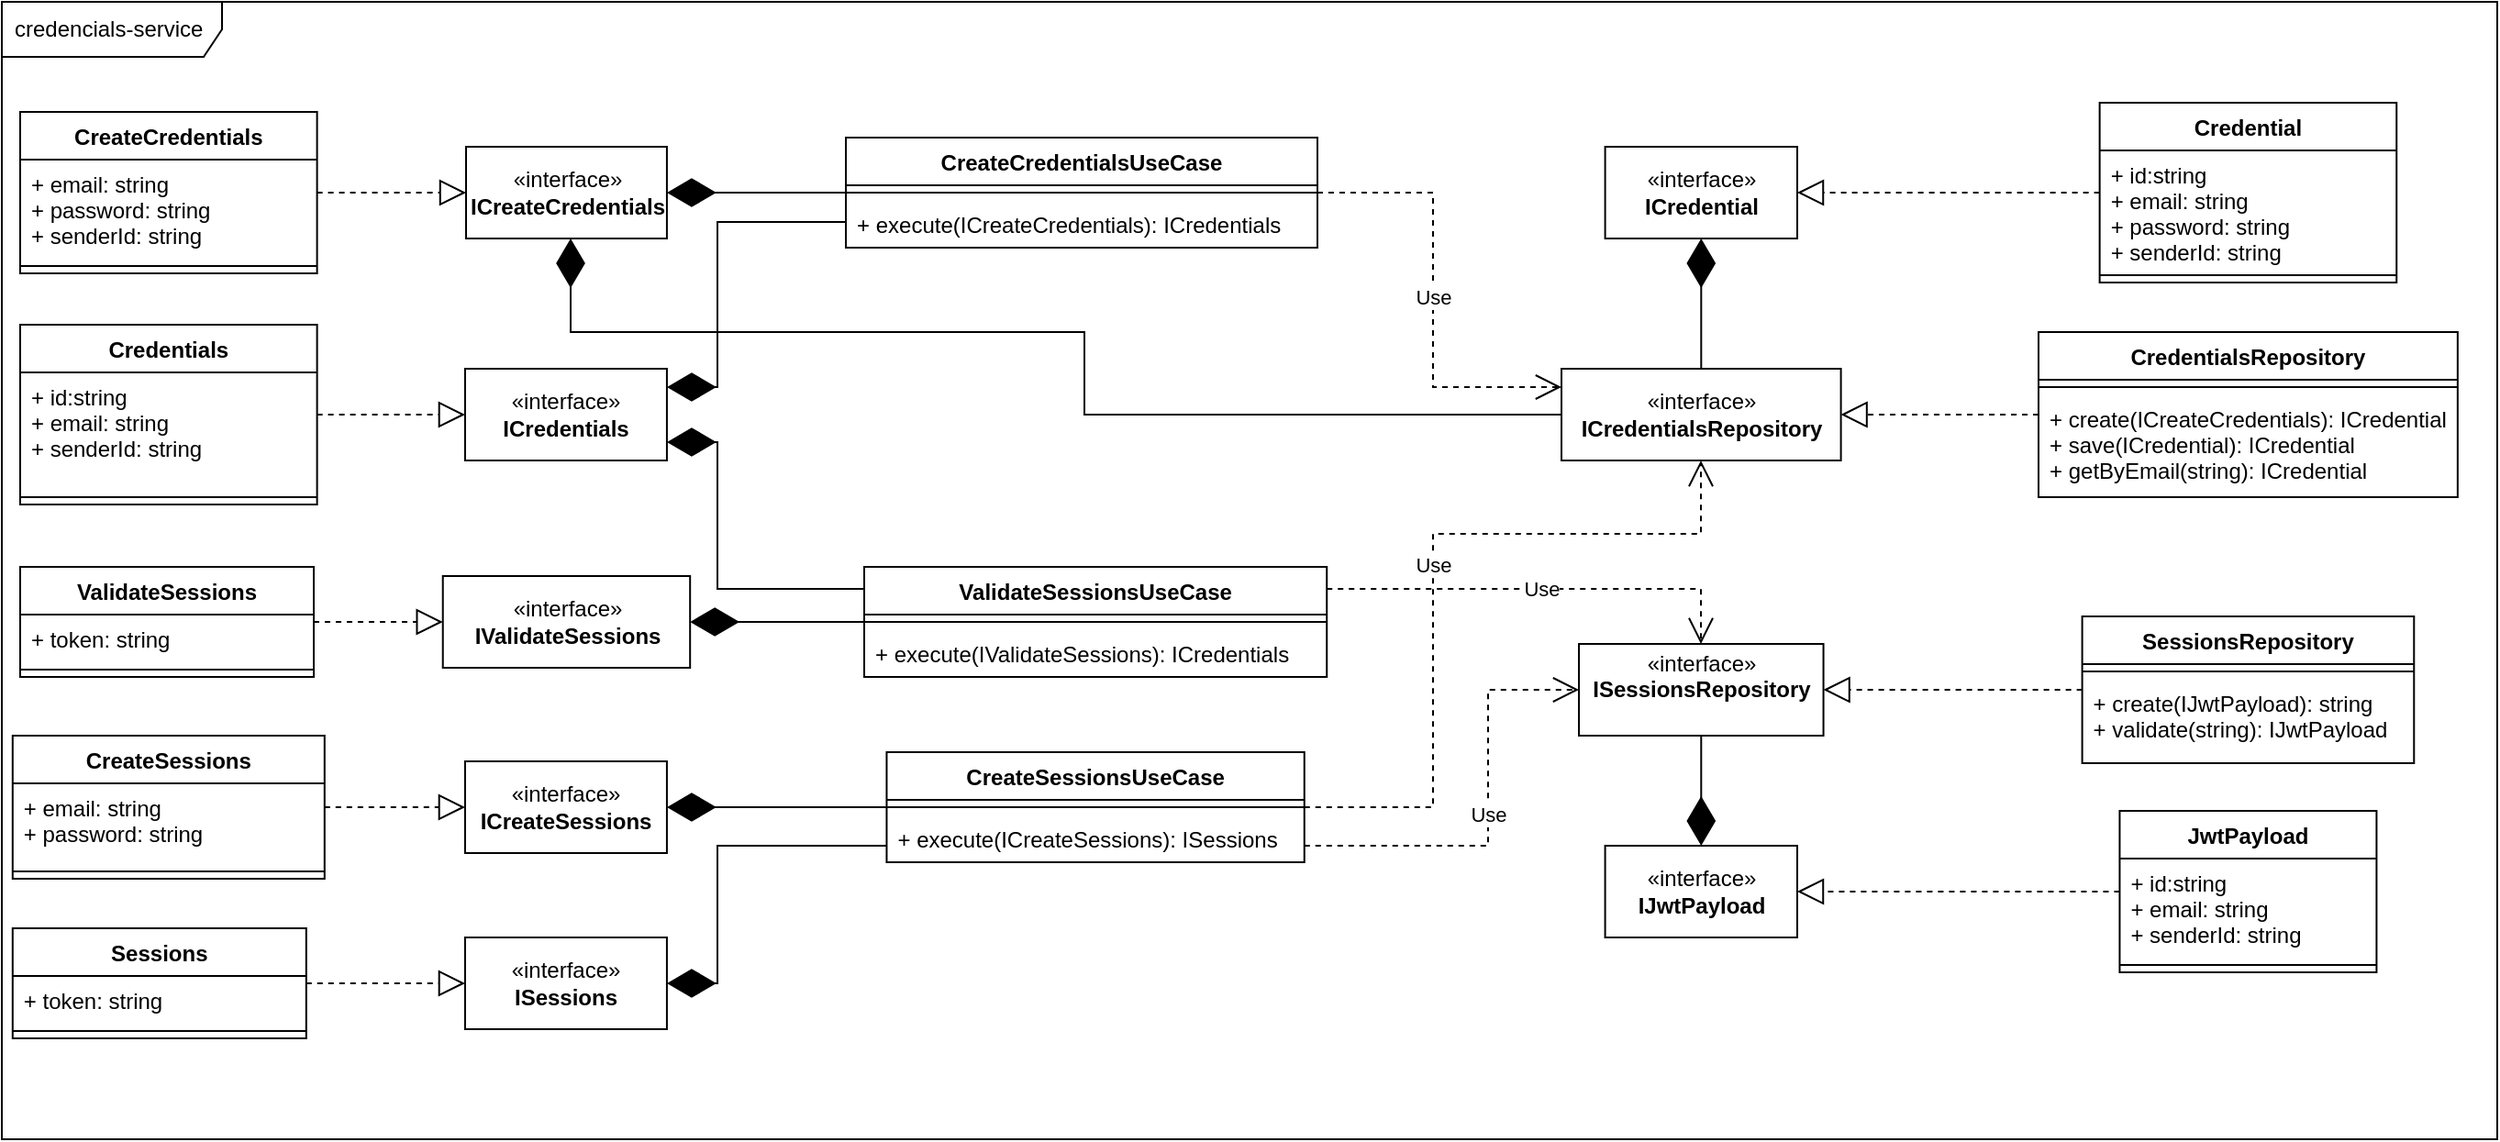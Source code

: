 <mxfile version="20.2.8" type="device"><diagram id="4tBXAEuSmj-bPL5jX2Vv" name="Página-1"><mxGraphModel dx="4307" dy="4277" grid="1" gridSize="10" guides="1" tooltips="1" connect="1" arrows="1" fold="1" page="1" pageScale="1" pageWidth="827" pageHeight="1169" math="0" shadow="0"><root><mxCell id="0"/><mxCell id="1" parent="0"/><mxCell id="bf96IGD40PCTuPu8E9r4-72" value="credencials-service" style="shape=umlFrame;whiteSpace=wrap;html=1;width=120;height=30;boundedLbl=1;verticalAlign=middle;align=left;spacingLeft=5;" parent="1" vertex="1"><mxGeometry x="-2430" y="-3230" width="1360" height="620" as="geometry"/></mxCell><mxCell id="bf96IGD40PCTuPu8E9r4-73" value="«interface»&lt;br&gt;&lt;b&gt;ICreateCredentials&lt;/b&gt;" style="html=1;" parent="1" vertex="1"><mxGeometry x="-2177" y="-3151" width="109.46" height="50" as="geometry"/></mxCell><mxCell id="bf96IGD40PCTuPu8E9r4-74" value="CreateCredentials" style="swimlane;fontStyle=1;align=center;verticalAlign=top;childLayout=stackLayout;horizontal=1;startSize=26;horizontalStack=0;resizeParent=1;resizeParentMax=0;resizeLast=0;collapsible=1;marginBottom=0;" parent="1" vertex="1"><mxGeometry x="-2420.005" y="-3170" width="161.807" height="88" as="geometry"/></mxCell><mxCell id="bf96IGD40PCTuPu8E9r4-75" value="+ email: string&#10;+ password: string&#10;+ senderId: string" style="text;strokeColor=none;fillColor=none;align=left;verticalAlign=top;spacingLeft=4;spacingRight=4;overflow=hidden;rotatable=0;points=[[0,0.5],[1,0.5]];portConstraint=eastwest;" parent="bf96IGD40PCTuPu8E9r4-74" vertex="1"><mxGeometry y="26" width="161.807" height="54" as="geometry"/></mxCell><mxCell id="bf96IGD40PCTuPu8E9r4-76" value="" style="line;strokeWidth=1;fillColor=none;align=left;verticalAlign=middle;spacingTop=-1;spacingLeft=3;spacingRight=3;rotatable=0;labelPosition=right;points=[];portConstraint=eastwest;" parent="bf96IGD40PCTuPu8E9r4-74" vertex="1"><mxGeometry y="80" width="161.807" height="8" as="geometry"/></mxCell><mxCell id="bf96IGD40PCTuPu8E9r4-77" value="" style="endArrow=block;dashed=1;endFill=0;endSize=12;html=1;rounded=0;edgeStyle=orthogonalEdgeStyle;" parent="1" source="bf96IGD40PCTuPu8E9r4-74" target="bf96IGD40PCTuPu8E9r4-73" edge="1"><mxGeometry width="160" relative="1" as="geometry"><mxPoint x="-2310" y="-3010" as="sourcePoint"/><mxPoint x="-2150" y="-3010" as="targetPoint"/></mxGeometry></mxCell><mxCell id="bf96IGD40PCTuPu8E9r4-146" value="CreateCredentialsUseCase" style="swimlane;fontStyle=1;align=center;verticalAlign=top;childLayout=stackLayout;horizontal=1;startSize=26;horizontalStack=0;resizeParent=1;resizeParentMax=0;resizeLast=0;collapsible=1;marginBottom=0;" parent="1" vertex="1"><mxGeometry x="-1970" y="-3156" width="257" height="60" as="geometry"/></mxCell><mxCell id="bf96IGD40PCTuPu8E9r4-147" value="" style="line;strokeWidth=1;fillColor=none;align=left;verticalAlign=middle;spacingTop=-1;spacingLeft=3;spacingRight=3;rotatable=0;labelPosition=right;points=[];portConstraint=eastwest;" parent="bf96IGD40PCTuPu8E9r4-146" vertex="1"><mxGeometry y="26" width="257" height="8" as="geometry"/></mxCell><mxCell id="bf96IGD40PCTuPu8E9r4-148" value="+ execute(ICreateCredentials): ICredentials" style="text;strokeColor=none;fillColor=none;align=left;verticalAlign=top;spacingLeft=4;spacingRight=4;overflow=hidden;rotatable=0;points=[[0,0.5],[1,0.5]];portConstraint=eastwest;" parent="bf96IGD40PCTuPu8E9r4-146" vertex="1"><mxGeometry y="34" width="257" height="26" as="geometry"/></mxCell><mxCell id="bf96IGD40PCTuPu8E9r4-149" value="" style="endArrow=diamondThin;endFill=1;endSize=24;html=1;rounded=0;edgeStyle=orthogonalEdgeStyle;" parent="1" source="bf96IGD40PCTuPu8E9r4-146" target="bf96IGD40PCTuPu8E9r4-73" edge="1"><mxGeometry width="160" relative="1" as="geometry"><mxPoint x="-2030" y="-2950" as="sourcePoint"/><mxPoint x="-1870" y="-2950" as="targetPoint"/></mxGeometry></mxCell><mxCell id="bf96IGD40PCTuPu8E9r4-150" value="«interface»&lt;br&gt;&lt;b&gt;ICredentials&lt;br&gt;&lt;/b&gt;" style="html=1;" parent="1" vertex="1"><mxGeometry x="-2177.54" y="-3030" width="110" height="50" as="geometry"/></mxCell><mxCell id="bf96IGD40PCTuPu8E9r4-151" value="Credentials" style="swimlane;fontStyle=1;align=center;verticalAlign=top;childLayout=stackLayout;horizontal=1;startSize=26;horizontalStack=0;resizeParent=1;resizeParentMax=0;resizeLast=0;collapsible=1;marginBottom=0;" parent="1" vertex="1"><mxGeometry x="-2420.003" y="-3054" width="161.807" height="98" as="geometry"/></mxCell><mxCell id="bf96IGD40PCTuPu8E9r4-152" value="+ id:string&#10;+ email: string&#10;+ senderId: string" style="text;strokeColor=none;fillColor=none;align=left;verticalAlign=top;spacingLeft=4;spacingRight=4;overflow=hidden;rotatable=0;points=[[0,0.5],[1,0.5]];portConstraint=eastwest;" parent="bf96IGD40PCTuPu8E9r4-151" vertex="1"><mxGeometry y="26" width="161.807" height="64" as="geometry"/></mxCell><mxCell id="bf96IGD40PCTuPu8E9r4-153" value="" style="line;strokeWidth=1;fillColor=none;align=left;verticalAlign=middle;spacingTop=-1;spacingLeft=3;spacingRight=3;rotatable=0;labelPosition=right;points=[];portConstraint=eastwest;" parent="bf96IGD40PCTuPu8E9r4-151" vertex="1"><mxGeometry y="90" width="161.807" height="8" as="geometry"/></mxCell><mxCell id="bf96IGD40PCTuPu8E9r4-154" value="" style="endArrow=block;dashed=1;endFill=0;endSize=12;html=1;rounded=0;edgeStyle=orthogonalEdgeStyle;" parent="1" source="bf96IGD40PCTuPu8E9r4-151" target="bf96IGD40PCTuPu8E9r4-150" edge="1"><mxGeometry width="160" relative="1" as="geometry"><mxPoint x="-2220" y="-2850" as="sourcePoint"/><mxPoint x="-2060" y="-2850" as="targetPoint"/></mxGeometry></mxCell><mxCell id="bf96IGD40PCTuPu8E9r4-155" value="" style="endArrow=diamondThin;endFill=1;endSize=24;html=1;rounded=0;edgeStyle=orthogonalEdgeStyle;" parent="1" source="bf96IGD40PCTuPu8E9r4-146" target="bf96IGD40PCTuPu8E9r4-150" edge="1"><mxGeometry width="160" relative="1" as="geometry"><mxPoint x="-2020" y="-3000" as="sourcePoint"/><mxPoint x="-1860" y="-3000" as="targetPoint"/><Array as="points"><mxPoint x="-2040" y="-3110"/><mxPoint x="-2040" y="-3020"/></Array></mxGeometry></mxCell><mxCell id="bf96IGD40PCTuPu8E9r4-156" value="«interface»&lt;br&gt;&lt;b&gt;ICredentialsRepository&lt;br&gt;&lt;/b&gt;" style="html=1;" parent="1" vertex="1"><mxGeometry x="-1579.996" y="-3030" width="152.289" height="50" as="geometry"/></mxCell><mxCell id="bf96IGD40PCTuPu8E9r4-157" value="Use" style="endArrow=open;endSize=12;dashed=1;html=1;rounded=0;edgeStyle=orthogonalEdgeStyle;" parent="1" source="bf96IGD40PCTuPu8E9r4-146" target="bf96IGD40PCTuPu8E9r4-156" edge="1"><mxGeometry width="160" relative="1" as="geometry"><mxPoint x="-1760" y="-3000" as="sourcePoint"/><mxPoint x="-1600" y="-3000" as="targetPoint"/><Array as="points"><mxPoint x="-1650" y="-3126"/><mxPoint x="-1650" y="-3020"/></Array></mxGeometry></mxCell><mxCell id="bf96IGD40PCTuPu8E9r4-158" value="CredentialsRepository" style="swimlane;fontStyle=1;align=center;verticalAlign=top;childLayout=stackLayout;horizontal=1;startSize=26;horizontalStack=0;resizeParent=1;resizeParentMax=0;resizeLast=0;collapsible=1;marginBottom=0;" parent="1" vertex="1"><mxGeometry x="-1319.998" y="-3050" width="228.434" height="90" as="geometry"/></mxCell><mxCell id="bf96IGD40PCTuPu8E9r4-159" value="" style="line;strokeWidth=1;fillColor=none;align=left;verticalAlign=middle;spacingTop=-1;spacingLeft=3;spacingRight=3;rotatable=0;labelPosition=right;points=[];portConstraint=eastwest;" parent="bf96IGD40PCTuPu8E9r4-158" vertex="1"><mxGeometry y="26" width="228.434" height="8" as="geometry"/></mxCell><mxCell id="bf96IGD40PCTuPu8E9r4-160" value="+ create(ICreateCredentials): ICredential&#10;+ save(ICredential): ICredential&#10;+ getByEmail(string): ICredential" style="text;strokeColor=none;fillColor=none;align=left;verticalAlign=top;spacingLeft=4;spacingRight=4;overflow=hidden;rotatable=0;points=[[0,0.5],[1,0.5]];portConstraint=eastwest;" parent="bf96IGD40PCTuPu8E9r4-158" vertex="1"><mxGeometry y="34" width="228.434" height="56" as="geometry"/></mxCell><mxCell id="bf96IGD40PCTuPu8E9r4-162" value="" style="endArrow=block;dashed=1;endFill=0;endSize=12;html=1;rounded=0;edgeStyle=orthogonalEdgeStyle;" parent="1" source="bf96IGD40PCTuPu8E9r4-158" target="bf96IGD40PCTuPu8E9r4-156" edge="1"><mxGeometry width="160" relative="1" as="geometry"><mxPoint x="-1460" y="-2900" as="sourcePoint"/><mxPoint x="-1300" y="-2900" as="targetPoint"/></mxGeometry></mxCell><mxCell id="bf96IGD40PCTuPu8E9r4-231" value="«interface»&lt;br&gt;&lt;b&gt;ICredential&lt;br&gt;&lt;/b&gt;" style="html=1;" parent="1" vertex="1"><mxGeometry x="-1556.199" y="-3151" width="104.699" height="50" as="geometry"/></mxCell><mxCell id="bf96IGD40PCTuPu8E9r4-232" value="" style="endArrow=diamondThin;endFill=1;endSize=24;html=1;rounded=0;edgeStyle=orthogonalEdgeStyle;" parent="1" source="bf96IGD40PCTuPu8E9r4-156" target="bf96IGD40PCTuPu8E9r4-231" edge="1"><mxGeometry width="160" relative="1" as="geometry"><mxPoint x="-1550" y="-2880" as="sourcePoint"/><mxPoint x="-1390" y="-2880" as="targetPoint"/></mxGeometry></mxCell><mxCell id="bf96IGD40PCTuPu8E9r4-233" value="Credential" style="swimlane;fontStyle=1;align=center;verticalAlign=top;childLayout=stackLayout;horizontal=1;startSize=26;horizontalStack=0;resizeParent=1;resizeParentMax=0;resizeLast=0;collapsible=1;marginBottom=0;" parent="1" vertex="1"><mxGeometry x="-1286.683" y="-3175" width="161.807" height="98" as="geometry"/></mxCell><mxCell id="bf96IGD40PCTuPu8E9r4-234" value="+ id:string&#10;+ email: string&#10;+ password: string&#10;+ senderId: string" style="text;strokeColor=none;fillColor=none;align=left;verticalAlign=top;spacingLeft=4;spacingRight=4;overflow=hidden;rotatable=0;points=[[0,0.5],[1,0.5]];portConstraint=eastwest;" parent="bf96IGD40PCTuPu8E9r4-233" vertex="1"><mxGeometry y="26" width="161.807" height="64" as="geometry"/></mxCell><mxCell id="bf96IGD40PCTuPu8E9r4-235" value="" style="line;strokeWidth=1;fillColor=none;align=left;verticalAlign=middle;spacingTop=-1;spacingLeft=3;spacingRight=3;rotatable=0;labelPosition=right;points=[];portConstraint=eastwest;" parent="bf96IGD40PCTuPu8E9r4-233" vertex="1"><mxGeometry y="90" width="161.807" height="8" as="geometry"/></mxCell><mxCell id="bf96IGD40PCTuPu8E9r4-236" value="" style="endArrow=block;dashed=1;endFill=0;endSize=12;html=1;rounded=0;edgeStyle=orthogonalEdgeStyle;" parent="1" source="bf96IGD40PCTuPu8E9r4-233" target="bf96IGD40PCTuPu8E9r4-231" edge="1"><mxGeometry width="160" relative="1" as="geometry"><mxPoint x="-1410" y="-2860" as="sourcePoint"/><mxPoint x="-1250" y="-2860" as="targetPoint"/></mxGeometry></mxCell><mxCell id="bf96IGD40PCTuPu8E9r4-237" value="«interface»&lt;br&gt;&lt;b&gt;IValidateSessions&lt;/b&gt;" style="html=1;fontFamily=Helvetica;fontSize=12;fontColor=default;startSize=26;strokeColor=default;fillColor=default;" parent="1" vertex="1"><mxGeometry x="-2189.64" y="-2917" width="134.73" height="50" as="geometry"/></mxCell><mxCell id="bf96IGD40PCTuPu8E9r4-238" value="ValidateSessions" style="swimlane;fontStyle=1;align=center;verticalAlign=top;childLayout=stackLayout;horizontal=1;startSize=26;horizontalStack=0;resizeParent=1;resizeParentMax=0;resizeLast=0;collapsible=1;marginBottom=0;fontFamily=Helvetica;fontSize=12;fontColor=default;strokeColor=default;fillColor=default;" parent="1" vertex="1"><mxGeometry x="-2420" y="-2922" width="160" height="60" as="geometry"/></mxCell><mxCell id="bf96IGD40PCTuPu8E9r4-239" value="+ token: string" style="text;strokeColor=none;fillColor=none;align=left;verticalAlign=top;spacingLeft=4;spacingRight=4;overflow=hidden;rotatable=0;points=[[0,0.5],[1,0.5]];portConstraint=eastwest;fontFamily=Helvetica;fontSize=12;fontColor=default;startSize=26;" parent="bf96IGD40PCTuPu8E9r4-238" vertex="1"><mxGeometry y="26" width="160" height="26" as="geometry"/></mxCell><mxCell id="bf96IGD40PCTuPu8E9r4-240" value="" style="line;strokeWidth=1;fillColor=none;align=left;verticalAlign=middle;spacingTop=-1;spacingLeft=3;spacingRight=3;rotatable=0;labelPosition=right;points=[];portConstraint=eastwest;fontFamily=Helvetica;fontSize=12;fontColor=default;startSize=26;" parent="bf96IGD40PCTuPu8E9r4-238" vertex="1"><mxGeometry y="52" width="160" height="8" as="geometry"/></mxCell><mxCell id="bf96IGD40PCTuPu8E9r4-241" value="" style="endArrow=block;dashed=1;endFill=0;endSize=12;html=1;rounded=0;" parent="1" source="bf96IGD40PCTuPu8E9r4-238" target="bf96IGD40PCTuPu8E9r4-237" edge="1"><mxGeometry width="160" relative="1" as="geometry"><mxPoint x="-2260" y="-2780" as="sourcePoint"/><mxPoint x="-2100" y="-2780" as="targetPoint"/></mxGeometry></mxCell><mxCell id="bf96IGD40PCTuPu8E9r4-242" value="ValidateSessionsUseCase" style="swimlane;fontStyle=1;align=center;verticalAlign=top;childLayout=stackLayout;horizontal=1;startSize=26;horizontalStack=0;resizeParent=1;resizeParentMax=0;resizeLast=0;collapsible=1;marginBottom=0;fontFamily=Helvetica;fontSize=12;fontColor=default;strokeColor=default;fillColor=default;" parent="1" vertex="1"><mxGeometry x="-1960" y="-2922" width="252.12" height="60" as="geometry"/></mxCell><mxCell id="bf96IGD40PCTuPu8E9r4-243" value="" style="line;strokeWidth=1;fillColor=none;align=left;verticalAlign=middle;spacingTop=-1;spacingLeft=3;spacingRight=3;rotatable=0;labelPosition=right;points=[];portConstraint=eastwest;fontFamily=Helvetica;fontSize=12;fontColor=default;startSize=26;" parent="bf96IGD40PCTuPu8E9r4-242" vertex="1"><mxGeometry y="26" width="252.12" height="8" as="geometry"/></mxCell><mxCell id="bf96IGD40PCTuPu8E9r4-244" value="+ execute(IValidateSessions): ICredentials" style="text;strokeColor=none;fillColor=none;align=left;verticalAlign=top;spacingLeft=4;spacingRight=4;overflow=hidden;rotatable=0;points=[[0,0.5],[1,0.5]];portConstraint=eastwest;fontFamily=Helvetica;fontSize=12;fontColor=default;startSize=26;" parent="bf96IGD40PCTuPu8E9r4-242" vertex="1"><mxGeometry y="34" width="252.12" height="26" as="geometry"/></mxCell><mxCell id="bf96IGD40PCTuPu8E9r4-245" value="" style="endArrow=diamondThin;endFill=1;endSize=24;html=1;rounded=0;edgeStyle=orthogonalEdgeStyle;" parent="1" source="bf96IGD40PCTuPu8E9r4-242" target="bf96IGD40PCTuPu8E9r4-237" edge="1"><mxGeometry width="160" relative="1" as="geometry"><mxPoint x="-2130" y="-2780" as="sourcePoint"/><mxPoint x="-1970" y="-2780" as="targetPoint"/></mxGeometry></mxCell><mxCell id="bf96IGD40PCTuPu8E9r4-246" value="«interface»&lt;br&gt;&lt;b&gt;ICreateSessions&lt;/b&gt;" style="html=1;fontFamily=Helvetica;fontSize=12;fontColor=default;startSize=26;strokeColor=default;fillColor=default;" parent="1" vertex="1"><mxGeometry x="-2177.54" y="-2816" width="110" height="50" as="geometry"/></mxCell><mxCell id="bf96IGD40PCTuPu8E9r4-247" value="CreateSessions" style="swimlane;fontStyle=1;align=center;verticalAlign=top;childLayout=stackLayout;horizontal=1;startSize=26;horizontalStack=0;resizeParent=1;resizeParentMax=0;resizeLast=0;collapsible=1;marginBottom=0;fontFamily=Helvetica;fontSize=12;fontColor=default;strokeColor=default;fillColor=default;" parent="1" vertex="1"><mxGeometry x="-2424.1" y="-2830" width="170" height="78" as="geometry"/></mxCell><mxCell id="bf96IGD40PCTuPu8E9r4-248" value="+ email: string&#10;+ password: string" style="text;strokeColor=none;fillColor=none;align=left;verticalAlign=top;spacingLeft=4;spacingRight=4;overflow=hidden;rotatable=0;points=[[0,0.5],[1,0.5]];portConstraint=eastwest;fontFamily=Helvetica;fontSize=12;fontColor=default;startSize=26;" parent="bf96IGD40PCTuPu8E9r4-247" vertex="1"><mxGeometry y="26" width="170" height="44" as="geometry"/></mxCell><mxCell id="bf96IGD40PCTuPu8E9r4-249" value="" style="line;strokeWidth=1;fillColor=none;align=left;verticalAlign=middle;spacingTop=-1;spacingLeft=3;spacingRight=3;rotatable=0;labelPosition=right;points=[];portConstraint=eastwest;fontFamily=Helvetica;fontSize=12;fontColor=default;startSize=26;" parent="bf96IGD40PCTuPu8E9r4-247" vertex="1"><mxGeometry y="70" width="170" height="8" as="geometry"/></mxCell><mxCell id="bf96IGD40PCTuPu8E9r4-250" value="" style="endArrow=diamondThin;endFill=1;endSize=24;html=1;rounded=0;edgeStyle=orthogonalEdgeStyle;" parent="1" source="bf96IGD40PCTuPu8E9r4-242" target="bf96IGD40PCTuPu8E9r4-150" edge="1"><mxGeometry width="160" relative="1" as="geometry"><mxPoint x="-2040" y="-2940" as="sourcePoint"/><mxPoint x="-1880" y="-2940" as="targetPoint"/><Array as="points"><mxPoint x="-2040" y="-2910"/><mxPoint x="-2040" y="-2990"/></Array></mxGeometry></mxCell><mxCell id="bf96IGD40PCTuPu8E9r4-251" value="" style="endArrow=block;dashed=1;endFill=0;endSize=12;html=1;rounded=0;edgeStyle=orthogonalEdgeStyle;" parent="1" source="bf96IGD40PCTuPu8E9r4-247" target="bf96IGD40PCTuPu8E9r4-246" edge="1"><mxGeometry width="160" relative="1" as="geometry"><mxPoint x="-2200" y="-2690" as="sourcePoint"/><mxPoint x="-2040" y="-2690" as="targetPoint"/></mxGeometry></mxCell><mxCell id="bf96IGD40PCTuPu8E9r4-252" value="CreateSessionsUseCase" style="swimlane;fontStyle=1;align=center;verticalAlign=top;childLayout=stackLayout;horizontal=1;startSize=26;horizontalStack=0;resizeParent=1;resizeParentMax=0;resizeLast=0;collapsible=1;marginBottom=0;" parent="1" vertex="1"><mxGeometry x="-1947.77" y="-2821" width="227.65" height="60" as="geometry"/></mxCell><mxCell id="bf96IGD40PCTuPu8E9r4-253" value="" style="line;strokeWidth=1;fillColor=none;align=left;verticalAlign=middle;spacingTop=-1;spacingLeft=3;spacingRight=3;rotatable=0;labelPosition=right;points=[];portConstraint=eastwest;" parent="bf96IGD40PCTuPu8E9r4-252" vertex="1"><mxGeometry y="26" width="227.65" height="8" as="geometry"/></mxCell><mxCell id="bf96IGD40PCTuPu8E9r4-254" value="+ execute(ICreateSessions): ISessions" style="text;strokeColor=none;fillColor=none;align=left;verticalAlign=top;spacingLeft=4;spacingRight=4;overflow=hidden;rotatable=0;points=[[0,0.5],[1,0.5]];portConstraint=eastwest;" parent="bf96IGD40PCTuPu8E9r4-252" vertex="1"><mxGeometry y="34" width="227.65" height="26" as="geometry"/></mxCell><mxCell id="bf96IGD40PCTuPu8E9r4-257" value="" style="endArrow=diamondThin;endFill=1;endSize=24;html=1;rounded=0;edgeStyle=orthogonalEdgeStyle;" parent="1" source="bf96IGD40PCTuPu8E9r4-252" target="bf96IGD40PCTuPu8E9r4-246" edge="1"><mxGeometry width="160" relative="1" as="geometry"><mxPoint x="-1940" y="-2870" as="sourcePoint"/><mxPoint x="-1780" y="-2870" as="targetPoint"/></mxGeometry></mxCell><mxCell id="bf96IGD40PCTuPu8E9r4-258" value="«interface»&lt;br&gt;&lt;b&gt;ISessions&lt;br&gt;&lt;/b&gt;" style="html=1;fontFamily=Helvetica;fontSize=12;fontColor=default;startSize=26;strokeColor=default;fillColor=default;" parent="1" vertex="1"><mxGeometry x="-2177.54" y="-2720" width="110" height="50" as="geometry"/></mxCell><mxCell id="bf96IGD40PCTuPu8E9r4-259" value="Sessions" style="swimlane;fontStyle=1;align=center;verticalAlign=top;childLayout=stackLayout;horizontal=1;startSize=26;horizontalStack=0;resizeParent=1;resizeParentMax=0;resizeLast=0;collapsible=1;marginBottom=0;fontFamily=Helvetica;fontSize=12;fontColor=default;strokeColor=default;fillColor=default;" parent="1" vertex="1"><mxGeometry x="-2424.1" y="-2725" width="160" height="60" as="geometry"/></mxCell><mxCell id="bf96IGD40PCTuPu8E9r4-260" value="+ token: string" style="text;strokeColor=none;fillColor=none;align=left;verticalAlign=top;spacingLeft=4;spacingRight=4;overflow=hidden;rotatable=0;points=[[0,0.5],[1,0.5]];portConstraint=eastwest;fontFamily=Helvetica;fontSize=12;fontColor=default;startSize=26;" parent="bf96IGD40PCTuPu8E9r4-259" vertex="1"><mxGeometry y="26" width="160" height="26" as="geometry"/></mxCell><mxCell id="bf96IGD40PCTuPu8E9r4-261" value="" style="line;strokeWidth=1;fillColor=none;align=left;verticalAlign=middle;spacingTop=-1;spacingLeft=3;spacingRight=3;rotatable=0;labelPosition=right;points=[];portConstraint=eastwest;fontFamily=Helvetica;fontSize=12;fontColor=default;startSize=26;" parent="bf96IGD40PCTuPu8E9r4-259" vertex="1"><mxGeometry y="52" width="160" height="8" as="geometry"/></mxCell><mxCell id="bf96IGD40PCTuPu8E9r4-262" value="" style="endArrow=block;dashed=1;endFill=0;endSize=12;html=1;rounded=0;" parent="1" source="bf96IGD40PCTuPu8E9r4-259" target="bf96IGD40PCTuPu8E9r4-258" edge="1"><mxGeometry width="160" relative="1" as="geometry"><mxPoint x="-2067.54" y="-2695" as="sourcePoint"/><mxPoint x="-1907.54" y="-2695" as="targetPoint"/></mxGeometry></mxCell><mxCell id="bf96IGD40PCTuPu8E9r4-264" value="" style="endArrow=diamondThin;endFill=1;endSize=24;html=1;rounded=0;edgeStyle=orthogonalEdgeStyle;" parent="1" source="bf96IGD40PCTuPu8E9r4-252" target="bf96IGD40PCTuPu8E9r4-258" edge="1"><mxGeometry width="160" relative="1" as="geometry"><mxPoint x="-1980" y="-2700" as="sourcePoint"/><mxPoint x="-1820" y="-2700" as="targetPoint"/><Array as="points"><mxPoint x="-2040" y="-2770"/><mxPoint x="-2040" y="-2695"/></Array></mxGeometry></mxCell><mxCell id="bf96IGD40PCTuPu8E9r4-265" value="«interface»&lt;br&gt;&lt;b&gt;ISessionsRepository&lt;br&gt;&lt;br&gt;&lt;/b&gt;" style="html=1;" parent="1" vertex="1"><mxGeometry x="-1570.48" y="-2880" width="133.253" height="50" as="geometry"/></mxCell><mxCell id="bf96IGD40PCTuPu8E9r4-266" value="SessionsRepository" style="swimlane;fontStyle=1;align=center;verticalAlign=top;childLayout=stackLayout;horizontal=1;startSize=26;horizontalStack=0;resizeParent=1;resizeParentMax=0;resizeLast=0;collapsible=1;marginBottom=0;" parent="1" vertex="1"><mxGeometry x="-1296.2" y="-2895" width="180.84" height="80" as="geometry"/></mxCell><mxCell id="bf96IGD40PCTuPu8E9r4-267" value="" style="line;strokeWidth=1;fillColor=none;align=left;verticalAlign=middle;spacingTop=-1;spacingLeft=3;spacingRight=3;rotatable=0;labelPosition=right;points=[];portConstraint=eastwest;" parent="bf96IGD40PCTuPu8E9r4-266" vertex="1"><mxGeometry y="26" width="180.84" height="8" as="geometry"/></mxCell><mxCell id="bf96IGD40PCTuPu8E9r4-268" value="+ create(IJwtPayload): string&#10;+ validate(string): IJwtPayload" style="text;strokeColor=none;fillColor=none;align=left;verticalAlign=top;spacingLeft=4;spacingRight=4;overflow=hidden;rotatable=0;points=[[0,0.5],[1,0.5]];portConstraint=eastwest;" parent="bf96IGD40PCTuPu8E9r4-266" vertex="1"><mxGeometry y="34" width="180.84" height="46" as="geometry"/></mxCell><mxCell id="bf96IGD40PCTuPu8E9r4-269" value="" style="endArrow=block;dashed=1;endFill=0;endSize=12;html=1;rounded=0;" parent="1" source="bf96IGD40PCTuPu8E9r4-266" target="bf96IGD40PCTuPu8E9r4-265" edge="1"><mxGeometry width="160" relative="1" as="geometry"><mxPoint x="-1450" y="-2700" as="sourcePoint"/><mxPoint x="-1290" y="-2700" as="targetPoint"/></mxGeometry></mxCell><mxCell id="bf96IGD40PCTuPu8E9r4-270" value="«interface»&lt;br&gt;&lt;b&gt;IJwtPayload&lt;/b&gt;" style="html=1;" parent="1" vertex="1"><mxGeometry x="-1556.203" y="-2770" width="104.699" height="50" as="geometry"/></mxCell><mxCell id="bf96IGD40PCTuPu8E9r4-271" value="" style="endArrow=diamondThin;endFill=1;endSize=24;html=1;rounded=0;edgeStyle=orthogonalEdgeStyle;" parent="1" source="bf96IGD40PCTuPu8E9r4-265" target="bf96IGD40PCTuPu8E9r4-270" edge="1"><mxGeometry width="160" relative="1" as="geometry"><mxPoint x="-1630" y="-2630" as="sourcePoint"/><mxPoint x="-1470" y="-2630" as="targetPoint"/></mxGeometry></mxCell><mxCell id="bf96IGD40PCTuPu8E9r4-272" value="JwtPayload" style="swimlane;fontStyle=1;align=center;verticalAlign=top;childLayout=stackLayout;horizontal=1;startSize=26;horizontalStack=0;resizeParent=1;resizeParentMax=0;resizeLast=0;collapsible=1;marginBottom=0;" parent="1" vertex="1"><mxGeometry x="-1275.78" y="-2789" width="140" height="88" as="geometry"/></mxCell><mxCell id="bf96IGD40PCTuPu8E9r4-273" value="+ id:string&#10;+ email: string&#10;+ senderId: string" style="text;strokeColor=none;fillColor=none;align=left;verticalAlign=top;spacingLeft=4;spacingRight=4;overflow=hidden;rotatable=0;points=[[0,0.5],[1,0.5]];portConstraint=eastwest;" parent="bf96IGD40PCTuPu8E9r4-272" vertex="1"><mxGeometry y="26" width="140" height="54" as="geometry"/></mxCell><mxCell id="bf96IGD40PCTuPu8E9r4-274" value="" style="line;strokeWidth=1;fillColor=none;align=left;verticalAlign=middle;spacingTop=-1;spacingLeft=3;spacingRight=3;rotatable=0;labelPosition=right;points=[];portConstraint=eastwest;" parent="bf96IGD40PCTuPu8E9r4-272" vertex="1"><mxGeometry y="80" width="140" height="8" as="geometry"/></mxCell><mxCell id="bf96IGD40PCTuPu8E9r4-275" value="" style="endArrow=block;dashed=1;endFill=0;endSize=12;html=1;rounded=0;edgeStyle=orthogonalEdgeStyle;" parent="1" source="bf96IGD40PCTuPu8E9r4-272" target="bf96IGD40PCTuPu8E9r4-270" edge="1"><mxGeometry width="160" relative="1" as="geometry"><mxPoint x="-1470" y="-2660" as="sourcePoint"/><mxPoint x="-1310" y="-2660" as="targetPoint"/></mxGeometry></mxCell><mxCell id="bf96IGD40PCTuPu8E9r4-277" value="Use" style="endArrow=open;endSize=12;dashed=1;html=1;rounded=0;edgeStyle=elbowEdgeStyle;" parent="1" source="bf96IGD40PCTuPu8E9r4-242" target="bf96IGD40PCTuPu8E9r4-265" edge="1"><mxGeometry width="160" relative="1" as="geometry"><mxPoint x="-1660" y="-2850" as="sourcePoint"/><mxPoint x="-1500" y="-2850" as="targetPoint"/><Array as="points"><mxPoint x="-1504" y="-2910"/><mxPoint x="-1610" y="-2892"/><mxPoint x="-1504" y="-2910"/></Array></mxGeometry></mxCell><mxCell id="bf96IGD40PCTuPu8E9r4-278" value="Use" style="endArrow=open;endSize=12;dashed=1;html=1;rounded=0;edgeStyle=orthogonalEdgeStyle;" parent="1" source="bf96IGD40PCTuPu8E9r4-252" target="bf96IGD40PCTuPu8E9r4-265" edge="1"><mxGeometry width="160" relative="1" as="geometry"><mxPoint x="-1700" y="-2790" as="sourcePoint"/><mxPoint x="-1540" y="-2790" as="targetPoint"/><Array as="points"><mxPoint x="-1620" y="-2770"/><mxPoint x="-1620" y="-2855"/></Array></mxGeometry></mxCell><mxCell id="bf96IGD40PCTuPu8E9r4-279" value="Use" style="endArrow=open;endSize=12;dashed=1;html=1;rounded=0;edgeStyle=orthogonalEdgeStyle;" parent="1" source="bf96IGD40PCTuPu8E9r4-252" target="bf96IGD40PCTuPu8E9r4-156" edge="1"><mxGeometry width="160" relative="1" as="geometry"><mxPoint x="-1790" y="-2710" as="sourcePoint"/><mxPoint x="-1630" y="-2710" as="targetPoint"/><Array as="points"><mxPoint x="-1650" y="-2791"/><mxPoint x="-1650" y="-2940"/><mxPoint x="-1504" y="-2940"/></Array></mxGeometry></mxCell><mxCell id="4JXQr943ztBJYaBs323n-1" value="" style="endArrow=diamondThin;endFill=1;endSize=24;html=1;rounded=0;edgeStyle=orthogonalEdgeStyle;" edge="1" parent="1" source="bf96IGD40PCTuPu8E9r4-156" target="bf96IGD40PCTuPu8E9r4-73"><mxGeometry width="160" relative="1" as="geometry"><mxPoint x="-1900" y="-3010" as="sourcePoint"/><mxPoint x="-1740" y="-3010" as="targetPoint"/><Array as="points"><mxPoint x="-1840" y="-3005"/><mxPoint x="-1840" y="-3050"/><mxPoint x="-2120" y="-3050"/></Array></mxGeometry></mxCell></root></mxGraphModel></diagram></mxfile>